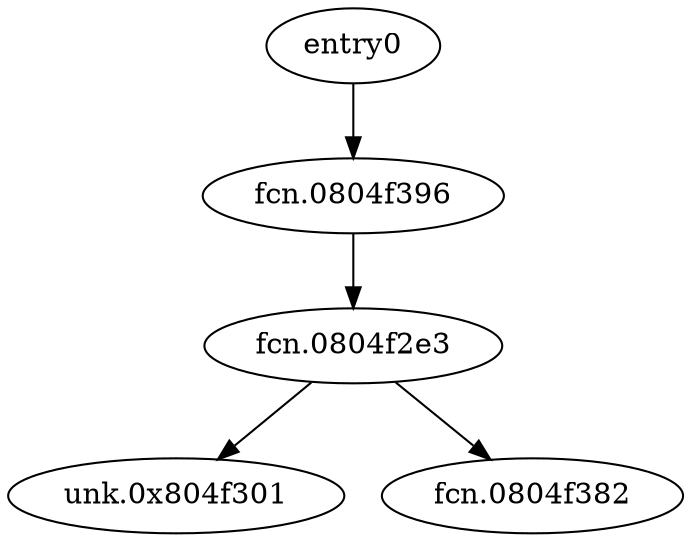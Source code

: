digraph code {
  "0x0804f0b0" [label="entry0"];
  "0x0804f0b0" -> "0x0804f396";
  "0x0804f396" [label="fcn.0804f396"];
  "0x0804f396" [label="fcn.0804f396"];
  "0x0804f396" -> "0x0804f2e3";
  "0x0804f2e3" [label="fcn.0804f2e3"];
  "0x0804f2e3" [label="fcn.0804f2e3"];
  "0x0804f2e3" -> "0x0804f301";
  "0x0804f301" [label="unk.0x804f301"];
  "0x0804f2e3" -> "0x0804f382";
  "0x0804f382" [label="fcn.0804f382"];
}